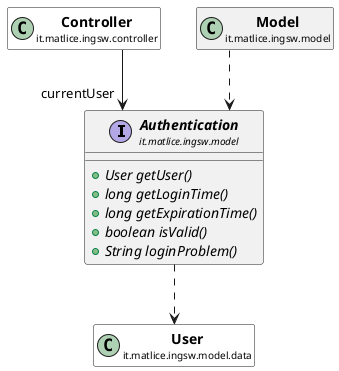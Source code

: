 @startuml

skinparam svgLinkTarget _parent
skinparam linetype ortho
set namespaceSeparator none
interface "<b><size:14>Authentication</b>\n<size:10>it.matlice.ingsw.model" as it.matlice.ingsw.model.Authentication  [[../../../../it/matlice/ingsw/model/Authentication.html{it.matlice.ingsw.model.Authentication}]] {
{abstract} +User getUser()
{abstract} +long getLoginTime()
{abstract} +long getExpirationTime()
{abstract} +boolean isValid()
{abstract} +String loginProblem()
}


class "<b><size:14>Controller</b>\n<size:10>it.matlice.ingsw.controller" as it.matlice.ingsw.controller.Controller  [[../../../../it/matlice/ingsw/controller/Controller.html{it.matlice.ingsw.controller.Controller}]] #white {
}

hide it.matlice.ingsw.controller.Controller fields
hide it.matlice.ingsw.controller.Controller methods

it.matlice.ingsw.controller.Controller -->  "currentUser" it.matlice.ingsw.model.Authentication

class "<b><size:14>Model</b>\n<size:10>it.matlice.ingsw.model" as it.matlice.ingsw.model.Model  [[../../../../it/matlice/ingsw/model/Model.html{it.matlice.ingsw.model.Model}]] {
}

hide it.matlice.ingsw.model.Model fields
hide it.matlice.ingsw.model.Model methods

it.matlice.ingsw.model.Model ..> it.matlice.ingsw.model.Authentication

class "<b><size:14>User</b>\n<size:10>it.matlice.ingsw.model.data" as it.matlice.ingsw.model.data.User  [[../../../../it/matlice/ingsw/model/data/User.html{it.matlice.ingsw.model.data.User}]] #white {
}

hide it.matlice.ingsw.model.data.User fields
hide it.matlice.ingsw.model.data.User methods

it.matlice.ingsw.model.Authentication ..> it.matlice.ingsw.model.data.User


@enduml
